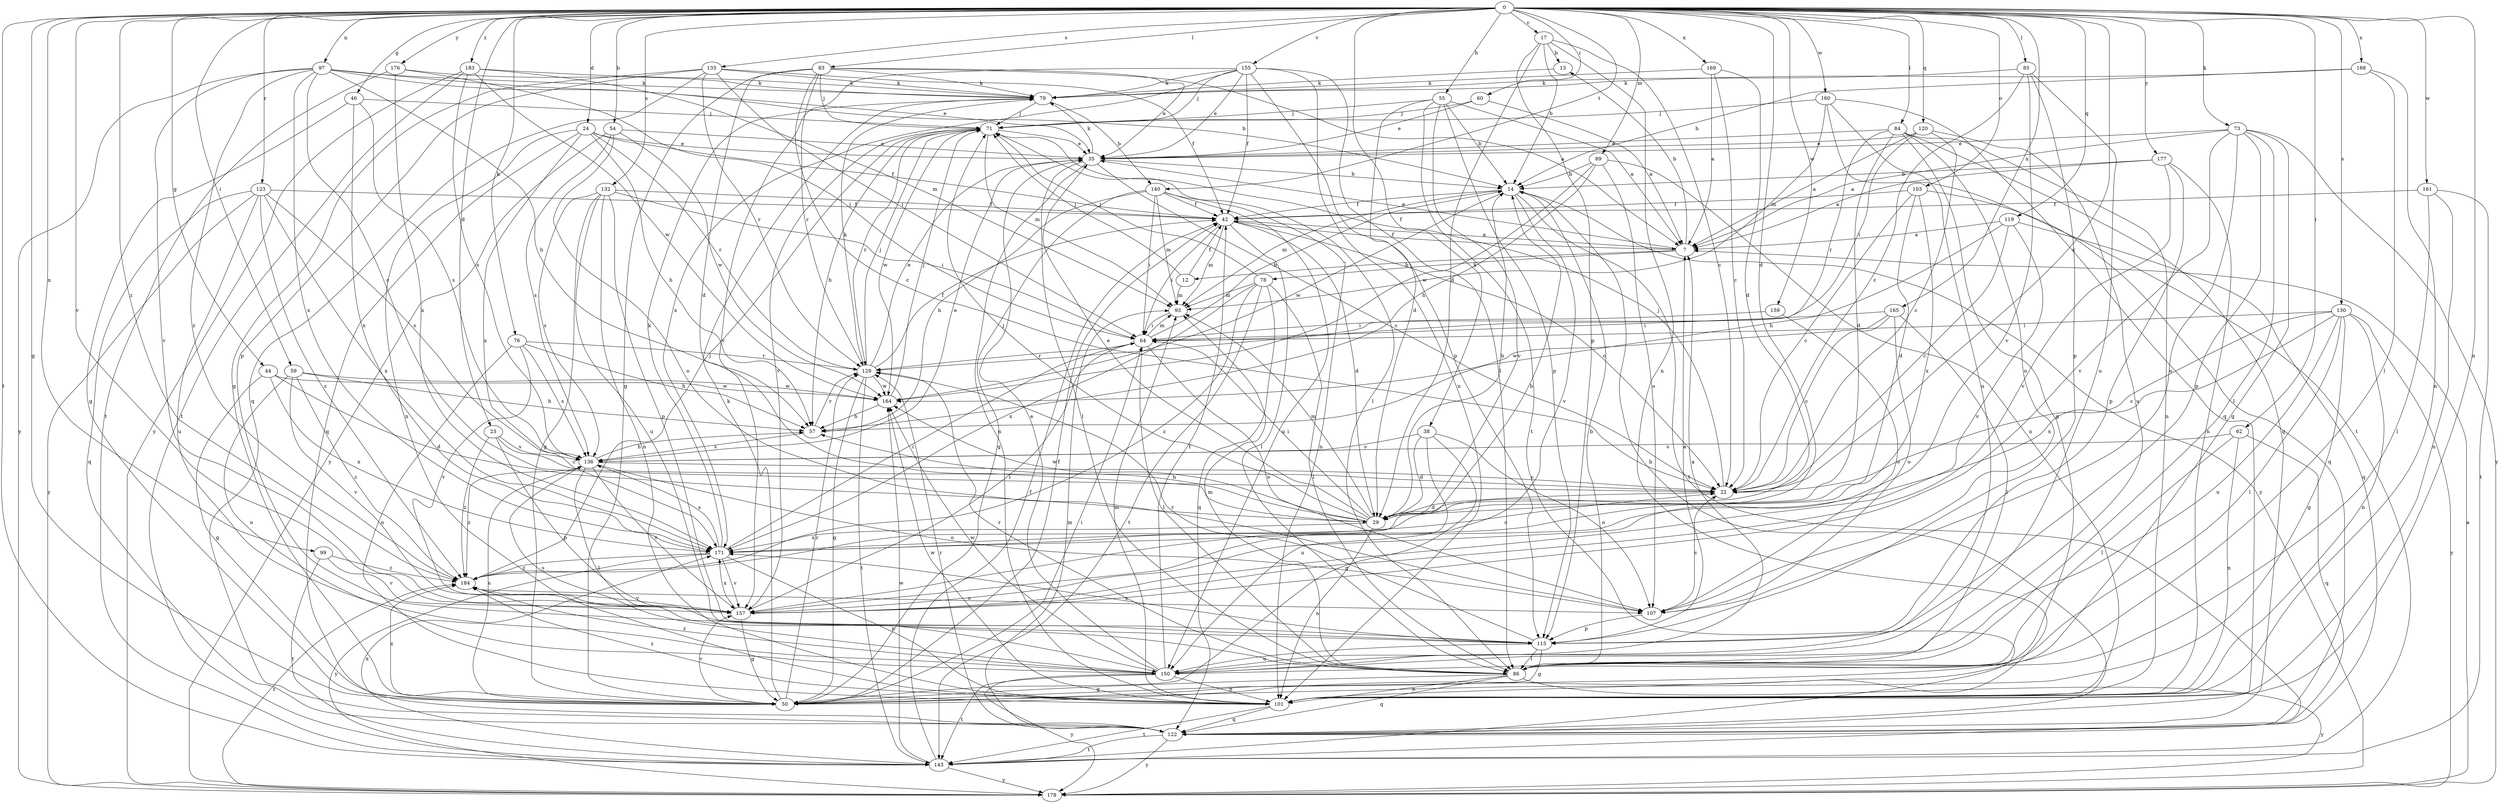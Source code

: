 strict digraph  {
0;
7;
12;
13;
14;
17;
22;
23;
24;
29;
35;
38;
42;
44;
46;
50;
54;
55;
57;
59;
60;
62;
64;
71;
73;
76;
78;
79;
83;
84;
85;
86;
89;
93;
97;
99;
101;
103;
107;
115;
119;
120;
122;
123;
129;
130;
132;
135;
136;
140;
143;
150;
155;
157;
159;
160;
161;
164;
165;
168;
169;
171;
176;
177;
178;
183;
184;
0 -> 17  [label=c];
0 -> 22  [label=c];
0 -> 23  [label=d];
0 -> 24  [label=d];
0 -> 29  [label=d];
0 -> 38  [label=f];
0 -> 44  [label=g];
0 -> 46  [label=g];
0 -> 50  [label=g];
0 -> 54  [label=h];
0 -> 55  [label=h];
0 -> 59  [label=i];
0 -> 60  [label=i];
0 -> 62  [label=i];
0 -> 73  [label=k];
0 -> 76  [label=k];
0 -> 83  [label=l];
0 -> 84  [label=l];
0 -> 85  [label=l];
0 -> 89  [label=m];
0 -> 97  [label=n];
0 -> 99  [label=n];
0 -> 101  [label=n];
0 -> 103  [label=o];
0 -> 119  [label=q];
0 -> 120  [label=q];
0 -> 123  [label=r];
0 -> 130  [label=s];
0 -> 132  [label=s];
0 -> 135  [label=s];
0 -> 140  [label=t];
0 -> 143  [label=t];
0 -> 155  [label=v];
0 -> 157  [label=v];
0 -> 159  [label=w];
0 -> 160  [label=w];
0 -> 161  [label=w];
0 -> 165  [label=x];
0 -> 168  [label=x];
0 -> 169  [label=x];
0 -> 176  [label=y];
0 -> 177  [label=y];
0 -> 183  [label=z];
0 -> 184  [label=z];
7 -> 12  [label=b];
7 -> 13  [label=b];
7 -> 35  [label=e];
7 -> 42  [label=f];
7 -> 78  [label=k];
12 -> 42  [label=f];
12 -> 71  [label=j];
12 -> 93  [label=m];
13 -> 79  [label=k];
14 -> 42  [label=f];
14 -> 93  [label=m];
14 -> 143  [label=t];
14 -> 157  [label=v];
14 -> 164  [label=w];
14 -> 178  [label=y];
17 -> 13  [label=b];
17 -> 14  [label=b];
17 -> 22  [label=c];
17 -> 29  [label=d];
17 -> 101  [label=n];
17 -> 115  [label=p];
22 -> 29  [label=d];
22 -> 71  [label=j];
23 -> 22  [label=c];
23 -> 115  [label=p];
23 -> 136  [label=s];
23 -> 184  [label=z];
24 -> 35  [label=e];
24 -> 42  [label=f];
24 -> 57  [label=h];
24 -> 101  [label=n];
24 -> 122  [label=q];
24 -> 129  [label=r];
24 -> 171  [label=x];
29 -> 14  [label=b];
29 -> 35  [label=e];
29 -> 57  [label=h];
29 -> 64  [label=i];
29 -> 71  [label=j];
29 -> 93  [label=m];
29 -> 101  [label=n];
29 -> 164  [label=w];
29 -> 171  [label=x];
35 -> 14  [label=b];
35 -> 22  [label=c];
35 -> 79  [label=k];
35 -> 86  [label=l];
35 -> 101  [label=n];
38 -> 29  [label=d];
38 -> 50  [label=g];
38 -> 107  [label=o];
38 -> 136  [label=s];
38 -> 150  [label=u];
42 -> 7  [label=a];
42 -> 22  [label=c];
42 -> 29  [label=d];
42 -> 64  [label=i];
42 -> 86  [label=l];
42 -> 93  [label=m];
44 -> 29  [label=d];
44 -> 50  [label=g];
44 -> 164  [label=w];
44 -> 171  [label=x];
46 -> 50  [label=g];
46 -> 71  [label=j];
46 -> 136  [label=s];
46 -> 171  [label=x];
50 -> 42  [label=f];
50 -> 64  [label=i];
50 -> 79  [label=k];
50 -> 129  [label=r];
50 -> 136  [label=s];
50 -> 157  [label=v];
50 -> 184  [label=z];
54 -> 35  [label=e];
54 -> 107  [label=o];
54 -> 136  [label=s];
54 -> 164  [label=w];
54 -> 178  [label=y];
55 -> 7  [label=a];
55 -> 14  [label=b];
55 -> 29  [label=d];
55 -> 71  [label=j];
55 -> 115  [label=p];
55 -> 143  [label=t];
55 -> 157  [label=v];
57 -> 129  [label=r];
57 -> 136  [label=s];
59 -> 57  [label=h];
59 -> 150  [label=u];
59 -> 157  [label=v];
59 -> 164  [label=w];
59 -> 184  [label=z];
60 -> 7  [label=a];
60 -> 35  [label=e];
60 -> 71  [label=j];
62 -> 86  [label=l];
62 -> 101  [label=n];
62 -> 122  [label=q];
62 -> 136  [label=s];
64 -> 14  [label=b];
64 -> 86  [label=l];
64 -> 93  [label=m];
64 -> 107  [label=o];
64 -> 129  [label=r];
71 -> 35  [label=e];
71 -> 57  [label=h];
71 -> 86  [label=l];
71 -> 93  [label=m];
71 -> 129  [label=r];
71 -> 157  [label=v];
71 -> 164  [label=w];
73 -> 7  [label=a];
73 -> 35  [label=e];
73 -> 50  [label=g];
73 -> 86  [label=l];
73 -> 107  [label=o];
73 -> 115  [label=p];
73 -> 157  [label=v];
73 -> 178  [label=y];
76 -> 57  [label=h];
76 -> 101  [label=n];
76 -> 129  [label=r];
76 -> 136  [label=s];
76 -> 157  [label=v];
78 -> 71  [label=j];
78 -> 86  [label=l];
78 -> 93  [label=m];
78 -> 122  [label=q];
78 -> 143  [label=t];
78 -> 171  [label=x];
78 -> 184  [label=z];
79 -> 71  [label=j];
79 -> 140  [label=b];
83 -> 7  [label=a];
83 -> 22  [label=c];
83 -> 29  [label=d];
83 -> 35  [label=e];
83 -> 50  [label=g];
83 -> 71  [label=j];
83 -> 79  [label=k];
83 -> 129  [label=r];
84 -> 29  [label=d];
84 -> 35  [label=e];
84 -> 50  [label=g];
84 -> 101  [label=n];
84 -> 107  [label=o];
84 -> 122  [label=q];
84 -> 129  [label=r];
85 -> 22  [label=c];
85 -> 79  [label=k];
85 -> 115  [label=p];
85 -> 150  [label=u];
85 -> 157  [label=v];
86 -> 14  [label=b];
86 -> 50  [label=g];
86 -> 93  [label=m];
86 -> 101  [label=n];
86 -> 122  [label=q];
86 -> 129  [label=r];
86 -> 178  [label=y];
89 -> 14  [label=b];
89 -> 57  [label=h];
89 -> 101  [label=n];
89 -> 107  [label=o];
89 -> 164  [label=w];
93 -> 64  [label=i];
97 -> 14  [label=b];
97 -> 22  [label=c];
97 -> 35  [label=e];
97 -> 57  [label=h];
97 -> 79  [label=k];
97 -> 157  [label=v];
97 -> 171  [label=x];
97 -> 178  [label=y];
97 -> 184  [label=z];
99 -> 143  [label=t];
99 -> 157  [label=v];
99 -> 184  [label=z];
101 -> 93  [label=m];
101 -> 122  [label=q];
101 -> 143  [label=t];
101 -> 164  [label=w];
101 -> 184  [label=z];
103 -> 22  [label=c];
103 -> 29  [label=d];
103 -> 42  [label=f];
103 -> 122  [label=q];
103 -> 171  [label=x];
107 -> 22  [label=c];
107 -> 115  [label=p];
115 -> 7  [label=a];
115 -> 50  [label=g];
115 -> 86  [label=l];
115 -> 129  [label=r];
115 -> 150  [label=u];
115 -> 171  [label=x];
119 -> 7  [label=a];
119 -> 22  [label=c];
119 -> 57  [label=h];
119 -> 122  [label=q];
119 -> 157  [label=v];
120 -> 7  [label=a];
120 -> 22  [label=c];
120 -> 35  [label=e];
120 -> 64  [label=i];
120 -> 150  [label=u];
122 -> 14  [label=b];
122 -> 93  [label=m];
122 -> 129  [label=r];
122 -> 143  [label=t];
122 -> 178  [label=y];
123 -> 42  [label=f];
123 -> 122  [label=q];
123 -> 136  [label=s];
123 -> 150  [label=u];
123 -> 171  [label=x];
123 -> 178  [label=y];
123 -> 184  [label=z];
129 -> 35  [label=e];
129 -> 42  [label=f];
129 -> 50  [label=g];
129 -> 71  [label=j];
129 -> 79  [label=k];
129 -> 143  [label=t];
129 -> 164  [label=w];
130 -> 22  [label=c];
130 -> 50  [label=g];
130 -> 64  [label=i];
130 -> 86  [label=l];
130 -> 101  [label=n];
130 -> 150  [label=u];
130 -> 171  [label=x];
130 -> 178  [label=y];
132 -> 42  [label=f];
132 -> 50  [label=g];
132 -> 64  [label=i];
132 -> 101  [label=n];
132 -> 115  [label=p];
132 -> 136  [label=s];
132 -> 150  [label=u];
135 -> 42  [label=f];
135 -> 50  [label=g];
135 -> 64  [label=i];
135 -> 79  [label=k];
135 -> 115  [label=p];
135 -> 122  [label=q];
135 -> 129  [label=r];
136 -> 22  [label=c];
136 -> 35  [label=e];
136 -> 57  [label=h];
136 -> 86  [label=l];
136 -> 107  [label=o];
136 -> 157  [label=v];
136 -> 184  [label=z];
140 -> 42  [label=f];
140 -> 50  [label=g];
140 -> 57  [label=h];
140 -> 64  [label=i];
140 -> 93  [label=m];
140 -> 101  [label=n];
140 -> 150  [label=u];
143 -> 42  [label=f];
143 -> 164  [label=w];
143 -> 171  [label=x];
143 -> 178  [label=y];
150 -> 7  [label=a];
150 -> 35  [label=e];
150 -> 42  [label=f];
150 -> 101  [label=n];
150 -> 136  [label=s];
150 -> 143  [label=t];
150 -> 164  [label=w];
150 -> 178  [label=y];
150 -> 184  [label=z];
155 -> 35  [label=e];
155 -> 42  [label=f];
155 -> 71  [label=j];
155 -> 79  [label=k];
155 -> 86  [label=l];
155 -> 101  [label=n];
155 -> 115  [label=p];
155 -> 157  [label=v];
155 -> 171  [label=x];
157 -> 50  [label=g];
157 -> 64  [label=i];
157 -> 171  [label=x];
159 -> 64  [label=i];
159 -> 107  [label=o];
160 -> 71  [label=j];
160 -> 93  [label=m];
160 -> 122  [label=q];
160 -> 143  [label=t];
160 -> 150  [label=u];
161 -> 42  [label=f];
161 -> 86  [label=l];
161 -> 101  [label=n];
161 -> 143  [label=t];
164 -> 57  [label=h];
164 -> 71  [label=j];
165 -> 22  [label=c];
165 -> 64  [label=i];
165 -> 86  [label=l];
165 -> 107  [label=o];
165 -> 164  [label=w];
168 -> 14  [label=b];
168 -> 79  [label=k];
168 -> 86  [label=l];
168 -> 101  [label=n];
169 -> 7  [label=a];
169 -> 22  [label=c];
169 -> 29  [label=d];
169 -> 79  [label=k];
171 -> 22  [label=c];
171 -> 64  [label=i];
171 -> 79  [label=k];
171 -> 101  [label=n];
171 -> 136  [label=s];
171 -> 157  [label=v];
171 -> 178  [label=y];
171 -> 184  [label=z];
176 -> 64  [label=i];
176 -> 79  [label=k];
176 -> 143  [label=t];
176 -> 171  [label=x];
177 -> 7  [label=a];
177 -> 14  [label=b];
177 -> 101  [label=n];
177 -> 115  [label=p];
177 -> 157  [label=v];
178 -> 7  [label=a];
178 -> 184  [label=z];
183 -> 79  [label=k];
183 -> 93  [label=m];
183 -> 136  [label=s];
183 -> 143  [label=t];
183 -> 164  [label=w];
183 -> 178  [label=y];
184 -> 14  [label=b];
184 -> 71  [label=j];
184 -> 107  [label=o];
184 -> 157  [label=v];
}
